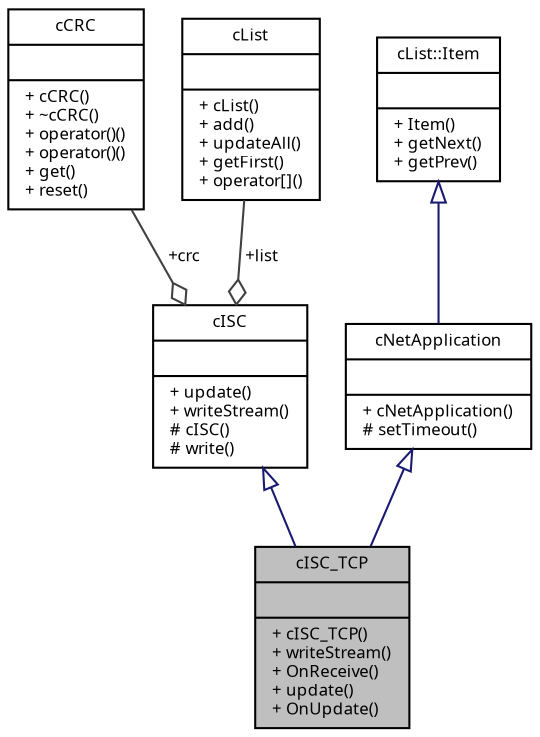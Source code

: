 digraph "cISC_TCP"
{
  edge [fontname="Sans",fontsize="8",labelfontname="Sans",labelfontsize="8"];
  node [fontname="Sans",fontsize="8",shape=record];
  Node1 [label="{cISC_TCP\n||+ cISC_TCP()\l+ writeStream()\l+ OnReceive()\l+ update()\l+ OnUpdate()\l}",height=0.2,width=0.4,color="black", fillcolor="grey75", style="filled", fontcolor="black"];
  Node2 -> Node1 [dir="back",color="midnightblue",fontsize="8",style="solid",arrowtail="onormal",fontname="Sans"];
  Node2 [label="{cISC\n||+ update()\l+ writeStream()\l# cISC()\l# write()\l}",height=0.2,width=0.4,color="black", fillcolor="white", style="filled",URL="$classc_i_s_c.html",tooltip="ISC transport base class. "];
  Node3 -> Node2 [color="grey25",fontsize="8",style="solid",label=" +crc" ,arrowhead="odiamond",fontname="Sans"];
  Node3 [label="{cCRC\n||+ cCRC()\l+ ~cCRC()\l+ operator()()\l+ operator()()\l+ get()\l+ reset()\l}",height=0.2,width=0.4,color="black", fillcolor="white", style="filled",URL="$classc_c_r_c.html",tooltip="16 bit cyclic redundancy check (CRC) calculation. "];
  Node4 -> Node2 [color="grey25",fontsize="8",style="solid",label=" +list" ,arrowhead="odiamond",fontname="Sans"];
  Node4 [label="{cList\n||+ cList()\l+ add()\l+ updateAll()\l+ getFirst()\l+ operator[]()\l}",height=0.2,width=0.4,color="black", fillcolor="white", style="filled",URL="$classc_list.html",tooltip="Base class for single linked lists. "];
  Node5 -> Node1 [dir="back",color="midnightblue",fontsize="8",style="solid",arrowtail="onormal",fontname="Sans"];
  Node5 [label="{cNetApplication\n||+ cNetApplication()\l# setTimeout()\l}",height=0.2,width=0.4,color="black", fillcolor="white", style="filled",URL="$classc_net_application.html"];
  Node6 -> Node5 [dir="back",color="midnightblue",fontsize="8",style="solid",arrowtail="onormal",fontname="Sans"];
  Node6 [label="{cList::Item\n||+ Item()\l+ getNext()\l+ getPrev()\l}",height=0.2,width=0.4,color="black", fillcolor="white", style="filled",URL="$classc_list_1_1_item.html",tooltip="Base class for list items. "];
}

